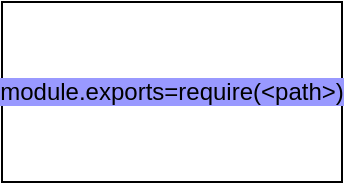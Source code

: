 <mxfile version="24.5.4" type="device">
  <diagram name="Page-1" id="fHtjaYZisIco3m9Lkhtc">
    <mxGraphModel dx="954" dy="592" grid="1" gridSize="10" guides="1" tooltips="1" connect="1" arrows="1" fold="1" page="1" pageScale="1" pageWidth="827" pageHeight="1169" math="0" shadow="0">
      <root>
        <mxCell id="0" />
        <mxCell id="1" parent="0" />
        <mxCell id="5rjJDWqNnwEzxwZfXGN3-1" value="&lt;span style=&quot;background-color: rgb(153, 153, 255);&quot;&gt;module.exports=require(&amp;lt;path&amp;gt;)&lt;/span&gt;" style="rounded=0;whiteSpace=wrap;html=1;" vertex="1" parent="1">
          <mxGeometry x="360" y="250" width="170" height="90" as="geometry" />
        </mxCell>
      </root>
    </mxGraphModel>
  </diagram>
</mxfile>
